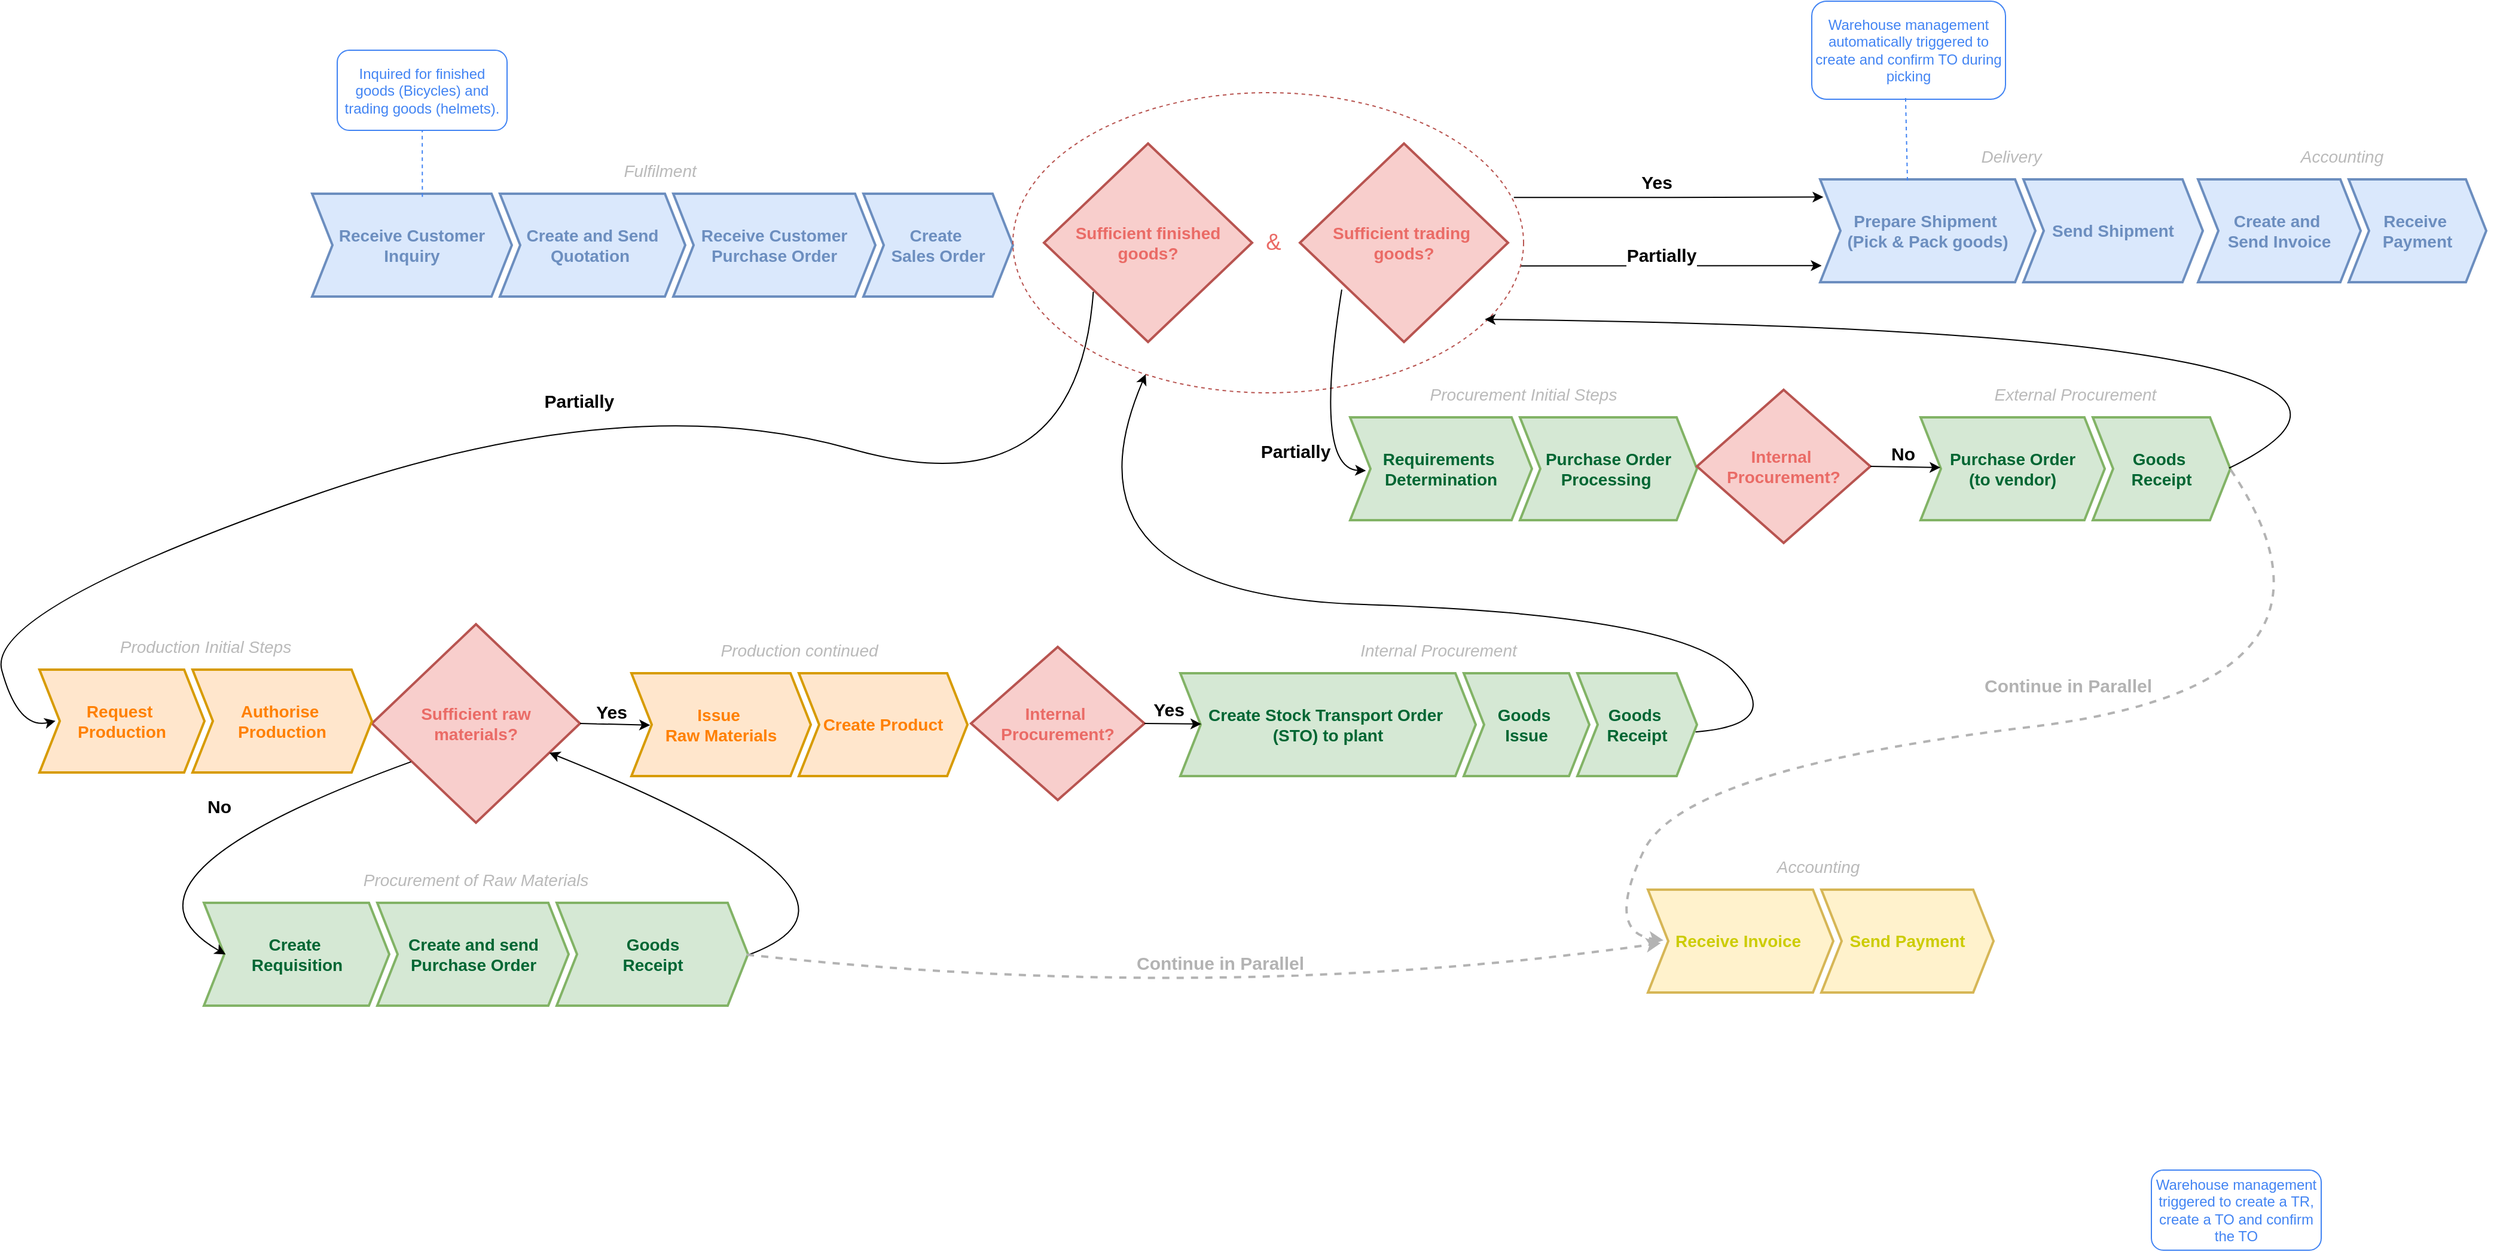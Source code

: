 <mxfile border="50" scale="3" compressed="false" locked="false" version="24.9.1">
  <diagram name="Blank" id="YmL12bMKpDGza6XwsDPr">
    <mxGraphModel dx="2492" dy="1316" grid="0" gridSize="10" guides="1" tooltips="1" connect="1" arrows="1" fold="1" page="0" pageScale="1" pageWidth="827" pageHeight="1169" background="none" math="1" shadow="0">
      <root>
        <mxCell id="X5NqExCQtvZxIxQ7pmgY-0" />
        <mxCell id="1" parent="X5NqExCQtvZxIxQ7pmgY-0" />
        <mxCell id="NjAqU9Y5rHBkyYTPuW-a-1" value="Fulfilment " style="swimlane;fontStyle=2;childLayout=stackLayout;horizontal=1;startSize=20;fillColor=none;horizontalStack=1;resizeParent=1;resizeParentMax=0;resizeLast=0;collapsible=0;marginBottom=0;swimlaneFillColor=none;strokeColor=none;fontFamily=Helvetica;fontSize=14;fontColor=#BABABA;points=[];verticalAlign=middle;stackBorder=10;stackSpacing=-10;resizable=1;" parent="1" vertex="1">
          <mxGeometry x="590" y="103" width="606" height="126" as="geometry" />
        </mxCell>
        <mxCell id="NjAqU9Y5rHBkyYTPuW-a-2" value="Receive Customer Inquiry" style="shape=step;perimeter=stepPerimeter;strokeColor=#6C8EBF;fontFamily=Helvetica;fontSize=14;fontColor=#6C8EBF;fillColor=#dae8fc;fixedSize=1;size=17;fontStyle=1;strokeWidth=2;spacingTop=0;points=[];align=center;horizontal=1;verticalAlign=middle;whiteSpace=wrap;" parent="NjAqU9Y5rHBkyYTPuW-a-1" vertex="1">
          <mxGeometry x="10" y="30" width="167" height="86" as="geometry" />
        </mxCell>
        <mxCell id="wIwEHspbKq6gu-qKWctF-2" value="Create and Send Quotation " style="shape=step;perimeter=stepPerimeter;strokeColor=#6C8EBF;fontFamily=Helvetica;fontSize=14;fontColor=#6C8EBF;fillColor=#dae8fc;fixedSize=1;size=17;fontStyle=1;strokeWidth=2;spacingTop=0;points=[];whiteSpace=wrap;" parent="NjAqU9Y5rHBkyYTPuW-a-1" vertex="1">
          <mxGeometry x="167" y="30" width="155" height="86" as="geometry" />
        </mxCell>
        <mxCell id="wIwEHspbKq6gu-qKWctF-6" value="Receive Customer Purchase Order" style="shape=step;perimeter=stepPerimeter;strokeColor=#6C8EBF;fontFamily=Helvetica;fontSize=14;fontColor=#6C8EBF;fillColor=#dae8fc;fixedSize=1;size=17;fontStyle=1;strokeWidth=2;spacingTop=0;points=[];whiteSpace=wrap;" parent="NjAqU9Y5rHBkyYTPuW-a-1" vertex="1">
          <mxGeometry x="312" y="30" width="169" height="86" as="geometry" />
        </mxCell>
        <mxCell id="wIwEHspbKq6gu-qKWctF-7" value="Create &#xa;Sales Order" style="shape=step;perimeter=stepPerimeter;strokeColor=#6C8EBF;fontFamily=Helvetica;fontSize=14;fontColor=#6C8EBF;fillColor=#dae8fc;fixedSize=1;size=17;fontStyle=1;strokeWidth=2;spacingTop=0;points=[];whiteSpace=wrap;" parent="NjAqU9Y5rHBkyYTPuW-a-1" vertex="1">
          <mxGeometry x="471" y="30" width="125" height="86" as="geometry" />
        </mxCell>
        <mxCell id="wIwEHspbKq6gu-qKWctF-3" value="&lt;span style=&quot;font-size: 14px;&quot;&gt;&lt;b style=&quot;&quot;&gt;&lt;font color=&quot;#ea6b66&quot;&gt;Sufficient finished goods?&lt;/font&gt;&lt;/b&gt;&lt;/span&gt;" style="rhombus;whiteSpace=wrap;html=1;fillColor=#f8cecc;strokeColor=#b85450;strokeWidth=2;" parent="1" vertex="1">
          <mxGeometry x="1212" y="91" width="174" height="166" as="geometry" />
        </mxCell>
        <mxCell id="UCvCHapo_F8oKqmNEIeb-1" value="" style="endArrow=none;dashed=1;html=1;rounded=0;exitX=0.552;exitY=0.03;exitDx=0;exitDy=0;exitPerimeter=0;fontColor=default;labelBackgroundColor=default;strokeColor=#4284F3;" parent="1" source="NjAqU9Y5rHBkyYTPuW-a-2" target="wIwEHspbKq6gu-qKWctF-10" edge="1">
          <mxGeometry width="50" height="50" relative="1" as="geometry">
            <mxPoint x="291.683" y="138.656" as="sourcePoint" />
            <mxPoint x="292" y="42" as="targetPoint" />
          </mxGeometry>
        </mxCell>
        <mxCell id="wIwEHspbKq6gu-qKWctF-10" value="&lt;font color=&quot;#4284f3&quot;&gt;Inquired for finished goods (Bicycles) and trading goods (helmets).&lt;/font&gt;" style="rounded=1;whiteSpace=wrap;html=1;strokeColor=#4284F3;" parent="1" vertex="1">
          <mxGeometry x="621" y="13" width="142" height="67" as="geometry" />
        </mxCell>
        <mxCell id="UCvCHapo_F8oKqmNEIeb-2" value="&lt;span style=&quot;font-size: 14px;&quot;&gt;&lt;b style=&quot;&quot;&gt;&lt;font color=&quot;#ea6b66&quot;&gt;Sufficient trading&amp;nbsp;&lt;/font&gt;&lt;/b&gt;&lt;/span&gt;&lt;div&gt;&lt;span style=&quot;font-size: 14px;&quot;&gt;&lt;b style=&quot;&quot;&gt;&lt;font color=&quot;#ea6b66&quot;&gt;goods?&lt;/font&gt;&lt;/b&gt;&lt;/span&gt;&lt;/div&gt;" style="rhombus;whiteSpace=wrap;html=1;fillColor=#f8cecc;strokeColor=#b85450;strokeWidth=2;" parent="1" vertex="1">
          <mxGeometry x="1426" y="91" width="174" height="166" as="geometry" />
        </mxCell>
        <mxCell id="UCvCHapo_F8oKqmNEIeb-7" value="Delivery" style="swimlane;fontStyle=2;childLayout=stackLayout;horizontal=1;startSize=20;fillColor=none;horizontalStack=1;resizeParent=1;resizeParentMax=0;resizeLast=0;collapsible=0;marginBottom=0;swimlaneFillColor=none;strokeColor=none;fontFamily=Helvetica;fontSize=14;fontColor=#BABABA;points=[];verticalAlign=middle;stackBorder=10;stackSpacing=-10;resizable=1;" parent="1" vertex="1">
          <mxGeometry x="1851" y="91" width="340" height="126" as="geometry" />
        </mxCell>
        <mxCell id="UCvCHapo_F8oKqmNEIeb-8" value="Prepare Shipment &#xa;(Pick &amp; Pack goods)" style="shape=step;perimeter=stepPerimeter;strokeColor=#6C8EBF;fontFamily=Helvetica;fontSize=14;fontColor=#6C8EBF;fillColor=#dae8fc;fixedSize=1;size=17;fontStyle=1;strokeWidth=2;spacingTop=0;points=[];align=center;horizontal=1;verticalAlign=middle;whiteSpace=wrap;" parent="UCvCHapo_F8oKqmNEIeb-7" vertex="1">
          <mxGeometry x="10" y="30" width="180" height="86" as="geometry" />
        </mxCell>
        <mxCell id="UCvCHapo_F8oKqmNEIeb-9" value="Send Shipment" style="shape=step;perimeter=stepPerimeter;strokeColor=#6C8EBF;fontFamily=Helvetica;fontSize=14;fontColor=#6C8EBF;fillColor=#dae8fc;fixedSize=1;size=17;fontStyle=1;strokeWidth=2;spacingTop=0;points=[];whiteSpace=wrap;" parent="UCvCHapo_F8oKqmNEIeb-7" vertex="1">
          <mxGeometry x="180" y="30" width="150" height="86" as="geometry" />
        </mxCell>
        <mxCell id="UCvCHapo_F8oKqmNEIeb-14" value="Accounting" style="swimlane;fontStyle=2;childLayout=stackLayout;horizontal=1;startSize=20;fillColor=none;horizontalStack=1;resizeParent=1;resizeParentMax=0;resizeLast=0;collapsible=0;marginBottom=0;swimlaneFillColor=none;strokeColor=none;fontFamily=Helvetica;fontSize=14;fontColor=#BABABA;points=[];verticalAlign=middle;stackBorder=10;stackSpacing=-10;resizable=1;" parent="1" vertex="1">
          <mxGeometry x="2167" y="91" width="261" height="126" as="geometry" />
        </mxCell>
        <mxCell id="UCvCHapo_F8oKqmNEIeb-15" value="Create and &#xa;Send Invoice" style="shape=step;perimeter=stepPerimeter;strokeColor=#6C8EBF;fontFamily=Helvetica;fontSize=14;fontColor=#6C8EBF;fillColor=#dae8fc;fixedSize=1;size=17;fontStyle=1;strokeWidth=2;spacingTop=0;points=[];align=center;horizontal=1;verticalAlign=middle;whiteSpace=wrap;" parent="UCvCHapo_F8oKqmNEIeb-14" vertex="1">
          <mxGeometry x="10" y="30" width="136" height="86" as="geometry" />
        </mxCell>
        <mxCell id="UCvCHapo_F8oKqmNEIeb-16" value="Receive &#xa;Payment" style="shape=step;perimeter=stepPerimeter;strokeColor=#6C8EBF;fontFamily=Helvetica;fontSize=14;fontColor=#6C8EBF;fillColor=#dae8fc;fixedSize=1;size=17;fontStyle=1;strokeWidth=2;spacingTop=0;points=[];whiteSpace=wrap;" parent="UCvCHapo_F8oKqmNEIeb-14" vertex="1">
          <mxGeometry x="136" y="30" width="115" height="86" as="geometry" />
        </mxCell>
        <mxCell id="UCvCHapo_F8oKqmNEIeb-20" value="Procurement Initial Steps" style="swimlane;fontStyle=2;childLayout=stackLayout;horizontal=1;startSize=20;fillColor=none;horizontalStack=1;resizeParent=1;resizeParentMax=0;resizeLast=0;collapsible=0;marginBottom=0;swimlaneFillColor=none;strokeColor=none;fontFamily=Helvetica;fontSize=14;fontColor=#BABABA;points=[];verticalAlign=middle;stackBorder=10;stackSpacing=-10;resizable=1;" parent="1" vertex="1">
          <mxGeometry x="1458" y="290" width="310" height="126" as="geometry" />
        </mxCell>
        <mxCell id="UCvCHapo_F8oKqmNEIeb-21" value="Requirements &#xa;Determination" style="shape=step;perimeter=stepPerimeter;strokeColor=#82b366;fontFamily=Helvetica;fontSize=14;fillColor=#d5e8d4;fixedSize=1;size=17;fontStyle=1;strokeWidth=2;spacingTop=0;points=[];align=center;horizontal=1;verticalAlign=middle;whiteSpace=wrap;fontColor=#006633;" parent="UCvCHapo_F8oKqmNEIeb-20" vertex="1">
          <mxGeometry x="10" y="30" width="152" height="86" as="geometry" />
        </mxCell>
        <mxCell id="UCvCHapo_F8oKqmNEIeb-22" value="Purchase Order Processing " style="shape=step;perimeter=stepPerimeter;strokeColor=#82b366;fontFamily=Helvetica;fontSize=14;fillColor=#d5e8d4;fixedSize=1;size=17;fontStyle=1;strokeWidth=2;spacingTop=0;points=[];whiteSpace=wrap;fontColor=#006633;" parent="UCvCHapo_F8oKqmNEIeb-20" vertex="1">
          <mxGeometry x="152" y="30" width="148" height="86" as="geometry" />
        </mxCell>
        <mxCell id="UCvCHapo_F8oKqmNEIeb-23" value="Internal Procurement" style="swimlane;fontStyle=2;childLayout=stackLayout;horizontal=1;startSize=20;fillColor=none;horizontalStack=1;resizeParent=1;resizeParentMax=0;resizeLast=0;collapsible=0;marginBottom=0;swimlaneFillColor=none;strokeColor=none;fontFamily=Helvetica;fontSize=14;fontColor=#BABABA;points=[];verticalAlign=middle;stackBorder=10;stackSpacing=-10;resizable=1;" parent="1" vertex="1">
          <mxGeometry x="1316" y="504" width="452" height="126" as="geometry" />
        </mxCell>
        <mxCell id="UCvCHapo_F8oKqmNEIeb-24" value="Create Stock Transport Order &#xa;(STO) to plant" style="shape=step;perimeter=stepPerimeter;strokeColor=#82b366;fontFamily=Helvetica;fontSize=14;fillColor=#d5e8d4;fixedSize=1;size=17;fontStyle=1;strokeWidth=2;spacingTop=0;points=[];align=center;horizontal=1;verticalAlign=middle;whiteSpace=wrap;fontColor=#006633;" parent="UCvCHapo_F8oKqmNEIeb-23" vertex="1">
          <mxGeometry x="10" y="30" width="247" height="86" as="geometry" />
        </mxCell>
        <mxCell id="UCvCHapo_F8oKqmNEIeb-25" value="Goods &#xa;Issue" style="shape=step;perimeter=stepPerimeter;strokeColor=#82b366;fontFamily=Helvetica;fontSize=14;fillColor=#d5e8d4;fixedSize=1;size=17;fontStyle=1;strokeWidth=2;spacingTop=0;points=[];whiteSpace=wrap;fontColor=#006633;" parent="UCvCHapo_F8oKqmNEIeb-23" vertex="1">
          <mxGeometry x="247" y="30" width="105" height="86" as="geometry" />
        </mxCell>
        <mxCell id="UCvCHapo_F8oKqmNEIeb-26" value="Goods &#xa;Receipt" style="shape=step;perimeter=stepPerimeter;strokeColor=#82b366;fontFamily=Helvetica;fontSize=14;fillColor=#d5e8d4;fixedSize=1;size=17;fontStyle=1;strokeWidth=2;spacingTop=0;points=[];whiteSpace=wrap;fontColor=#006633;" parent="UCvCHapo_F8oKqmNEIeb-23" vertex="1">
          <mxGeometry x="342" y="30" width="100" height="86" as="geometry" />
        </mxCell>
        <mxCell id="80jmbBOF15hoLSCKZqi4-10" value="External Procurement" style="swimlane;fontStyle=2;childLayout=stackLayout;horizontal=1;startSize=20;fillColor=none;horizontalStack=1;resizeParent=1;resizeParentMax=0;resizeLast=0;collapsible=0;marginBottom=0;swimlaneFillColor=none;strokeColor=none;fontFamily=Helvetica;fontSize=14;fontColor=#BABABA;points=[];verticalAlign=middle;stackBorder=10;stackSpacing=-10;resizable=1;" parent="1" vertex="1">
          <mxGeometry x="1935" y="290" width="279" height="126" as="geometry" />
        </mxCell>
        <mxCell id="80jmbBOF15hoLSCKZqi4-18" value="Purchase Order&#xa;(to vendor)" style="shape=step;perimeter=stepPerimeter;strokeColor=#82b366;fontFamily=Helvetica;fontSize=14;fillColor=#d5e8d4;fixedSize=1;size=17;fontStyle=1;strokeWidth=2;spacingTop=0;points=[];whiteSpace=wrap;fontColor=#006633;" parent="80jmbBOF15hoLSCKZqi4-10" vertex="1">
          <mxGeometry x="10" y="30" width="154" height="86" as="geometry" />
        </mxCell>
        <mxCell id="80jmbBOF15hoLSCKZqi4-19" value="Goods &#xa;Receipt" style="shape=step;perimeter=stepPerimeter;strokeColor=#82b366;fontFamily=Helvetica;fontSize=14;fillColor=#d5e8d4;fixedSize=1;size=17;fontStyle=1;strokeWidth=2;spacingTop=0;points=[];whiteSpace=wrap;fontColor=#006633;" parent="80jmbBOF15hoLSCKZqi4-10" vertex="1">
          <mxGeometry x="154" y="30" width="115" height="86" as="geometry" />
        </mxCell>
        <mxCell id="80jmbBOF15hoLSCKZqi4-15" value="Accounting " style="swimlane;fontStyle=2;childLayout=stackLayout;horizontal=1;startSize=20;fillColor=none;horizontalStack=1;resizeParent=1;resizeParentMax=0;resizeLast=0;collapsible=0;marginBottom=0;swimlaneFillColor=none;strokeColor=none;fontFamily=Helvetica;fontSize=14;fontColor=#BABABA;points=[];verticalAlign=middle;stackBorder=10;stackSpacing=-10;resizable=1;" parent="1" vertex="1">
          <mxGeometry x="1707" y="685" width="309" height="126" as="geometry" />
        </mxCell>
        <mxCell id="80jmbBOF15hoLSCKZqi4-16" value="Receive Invoice " style="shape=step;perimeter=stepPerimeter;strokeColor=#d6b656;fontFamily=Helvetica;fontSize=14;fillColor=#fff2cc;fixedSize=1;size=17;fontStyle=1;strokeWidth=2;spacingTop=0;points=[];align=center;horizontal=1;verticalAlign=middle;whiteSpace=wrap;fontColor=#CCCC00;" parent="80jmbBOF15hoLSCKZqi4-15" vertex="1">
          <mxGeometry x="10" y="30" width="155" height="86" as="geometry" />
        </mxCell>
        <mxCell id="80jmbBOF15hoLSCKZqi4-17" value="Send Payment" style="shape=step;perimeter=stepPerimeter;strokeColor=#d6b656;fontFamily=Helvetica;fontSize=14;fillColor=#fff2cc;fixedSize=1;size=17;fontStyle=1;strokeWidth=2;spacingTop=0;points=[];whiteSpace=wrap;fontColor=#CCCC00;" parent="80jmbBOF15hoLSCKZqi4-15" vertex="1">
          <mxGeometry x="155" y="30" width="144" height="86" as="geometry" />
        </mxCell>
        <mxCell id="80jmbBOF15hoLSCKZqi4-32" style="edgeStyle=orthogonalEdgeStyle;rounded=0;orthogonalLoop=1;jettySize=auto;html=1;exitX=0.981;exitY=0.349;exitDx=0;exitDy=0;exitPerimeter=0;entryX=0.015;entryY=0.172;entryDx=0;entryDy=0;entryPerimeter=0;" parent="1" source="5B3WHIaPC_8j0w-X7diw-1" target="UCvCHapo_F8oKqmNEIeb-8" edge="1">
          <mxGeometry relative="1" as="geometry">
            <mxPoint x="1617" y="136" as="sourcePoint" />
            <mxPoint x="1802" y="136" as="targetPoint" />
          </mxGeometry>
        </mxCell>
        <mxCell id="5B3WHIaPC_8j0w-X7diw-2" value="&lt;font style=&quot;font-size: 15px;&quot;&gt;&lt;b&gt;Yes&lt;/b&gt;&lt;/font&gt;" style="edgeLabel;html=1;align=center;verticalAlign=middle;resizable=0;points=[];" parent="80jmbBOF15hoLSCKZqi4-32" vertex="1" connectable="0">
          <mxGeometry x="-0.288" y="4" relative="1" as="geometry">
            <mxPoint x="27" y="-9" as="offset" />
          </mxGeometry>
        </mxCell>
        <mxCell id="80jmbBOF15hoLSCKZqi4-33" style="edgeStyle=orthogonalEdgeStyle;rounded=0;orthogonalLoop=1;jettySize=auto;html=1;exitX=0.994;exitY=0.577;exitDx=0;exitDy=0;exitPerimeter=0;entryX=0.007;entryY=0.839;entryDx=0;entryDy=0;entryPerimeter=0;" parent="1" source="5B3WHIaPC_8j0w-X7diw-1" target="UCvCHapo_F8oKqmNEIeb-8" edge="1">
          <mxGeometry relative="1" as="geometry">
            <mxPoint x="1615" y="193" as="sourcePoint" />
            <mxPoint x="1800" y="193" as="targetPoint" />
          </mxGeometry>
        </mxCell>
        <mxCell id="5B3WHIaPC_8j0w-X7diw-3" value="&lt;font style=&quot;font-size: 15px;&quot;&gt;&lt;b&gt;Partially&lt;/b&gt;&lt;/font&gt;" style="edgeLabel;html=1;align=center;verticalAlign=middle;resizable=0;points=[];" parent="80jmbBOF15hoLSCKZqi4-33" vertex="1" connectable="0">
          <mxGeometry x="-0.051" relative="1" as="geometry">
            <mxPoint x="-2" y="-10" as="offset" />
          </mxGeometry>
        </mxCell>
        <mxCell id="5B3WHIaPC_8j0w-X7diw-1" value="" style="ellipse;whiteSpace=wrap;html=1;fillColor=none;dashed=1;strokeColor=#b85450;" parent="1" vertex="1">
          <mxGeometry x="1186" y="48.5" width="427" height="251" as="geometry" />
        </mxCell>
        <mxCell id="5B3WHIaPC_8j0w-X7diw-10" value="&lt;font color=&quot;#ea6b66&quot; style=&quot;font-size: 19px;&quot;&gt;&amp;amp;&lt;/font&gt;" style="text;strokeColor=none;align=center;fillColor=none;html=1;verticalAlign=middle;whiteSpace=wrap;rounded=0;" parent="1" vertex="1">
          <mxGeometry x="1370" y="159" width="68" height="30" as="geometry" />
        </mxCell>
        <mxCell id="5B3WHIaPC_8j0w-X7diw-15" value="&lt;span style=&quot;font-size: 14px;&quot;&gt;&lt;b style=&quot;&quot;&gt;&lt;font color=&quot;#ea6b66&quot;&gt;Sufficient raw&lt;/font&gt;&lt;/b&gt;&lt;/span&gt;&lt;div&gt;&lt;span style=&quot;font-size: 14px;&quot;&gt;&lt;b style=&quot;&quot;&gt;&lt;font color=&quot;#ea6b66&quot;&gt;materials?&lt;/font&gt;&lt;/b&gt;&lt;/span&gt;&lt;/div&gt;" style="rhombus;whiteSpace=wrap;html=1;fillColor=#f8cecc;strokeColor=#b85450;strokeWidth=2;" parent="1" vertex="1">
          <mxGeometry x="650" y="493" width="174" height="166" as="geometry" />
        </mxCell>
        <mxCell id="5B3WHIaPC_8j0w-X7diw-16" value="&lt;span style=&quot;font-size: 14px;&quot;&gt;&lt;b style=&quot;&quot;&gt;&lt;font color=&quot;#ea6b66&quot;&gt;Internal&amp;nbsp;&lt;/font&gt;&lt;/b&gt;&lt;/span&gt;&lt;div&gt;&lt;span style=&quot;font-size: 14px;&quot;&gt;&lt;b style=&quot;&quot;&gt;&lt;font color=&quot;#ea6b66&quot;&gt;Procurement?&lt;/font&gt;&lt;/b&gt;&lt;/span&gt;&lt;/div&gt;" style="rhombus;whiteSpace=wrap;html=1;fillColor=#f8cecc;strokeColor=#b85450;strokeWidth=2;" parent="1" vertex="1">
          <mxGeometry x="1758" y="297" width="145" height="128" as="geometry" />
        </mxCell>
        <mxCell id="5B3WHIaPC_8j0w-X7diw-19" value="Production Initial Steps" style="swimlane;fontStyle=2;childLayout=stackLayout;horizontal=1;startSize=20;fillColor=none;horizontalStack=1;resizeParent=1;resizeParentMax=0;resizeLast=0;collapsible=0;marginBottom=0;swimlaneFillColor=none;strokeColor=none;fontFamily=Helvetica;fontSize=14;fontColor=#BABABA;points=[];verticalAlign=middle;stackBorder=10;stackSpacing=-10;resizable=1;" parent="1" vertex="1">
          <mxGeometry x="362" y="501" width="298" height="126" as="geometry" />
        </mxCell>
        <mxCell id="5B3WHIaPC_8j0w-X7diw-20" value="Request &#xa;Production" style="shape=step;perimeter=stepPerimeter;strokeColor=#d79b00;fontFamily=Helvetica;fontSize=14;fillColor=#ffe6cc;fixedSize=1;size=17;fontStyle=1;strokeWidth=2;spacingTop=0;points=[];whiteSpace=wrap;fontColor=#FF8000;" parent="5B3WHIaPC_8j0w-X7diw-19" vertex="1">
          <mxGeometry x="10" y="30" width="138" height="86" as="geometry" />
        </mxCell>
        <mxCell id="5B3WHIaPC_8j0w-X7diw-21" value="Authorise &#xa;Production" style="shape=step;perimeter=stepPerimeter;strokeColor=#d79b00;fontFamily=Helvetica;fontSize=14;fillColor=#ffe6cc;fixedSize=1;size=17;fontStyle=1;strokeWidth=2;spacingTop=0;points=[];whiteSpace=wrap;fontColor=#FF8000;" parent="5B3WHIaPC_8j0w-X7diw-19" vertex="1">
          <mxGeometry x="138" y="30" width="150" height="86" as="geometry" />
        </mxCell>
        <mxCell id="5B3WHIaPC_8j0w-X7diw-22" value="Procurement of Raw Materials" style="swimlane;fontStyle=2;childLayout=stackLayout;horizontal=1;startSize=20;fillColor=none;horizontalStack=1;resizeParent=1;resizeParentMax=0;resizeLast=0;collapsible=0;marginBottom=0;swimlaneFillColor=none;strokeColor=none;fontFamily=Helvetica;fontSize=14;fontColor=#BABABA;points=[];verticalAlign=middle;stackBorder=10;stackSpacing=-10;resizable=1;" parent="1" vertex="1">
          <mxGeometry x="499.5" y="696" width="475" height="126" as="geometry" />
        </mxCell>
        <mxCell id="5B3WHIaPC_8j0w-X7diw-23" value="Create &#xa;Requisition" style="shape=step;perimeter=stepPerimeter;strokeColor=#82b366;fontFamily=Helvetica;fontSize=14;fillColor=#d5e8d4;fixedSize=1;size=17;fontStyle=1;strokeWidth=2;spacingTop=0;points=[];align=center;horizontal=1;verticalAlign=middle;whiteSpace=wrap;fontColor=#006633;" parent="5B3WHIaPC_8j0w-X7diw-22" vertex="1">
          <mxGeometry x="10" y="30" width="155" height="86" as="geometry" />
        </mxCell>
        <mxCell id="5B3WHIaPC_8j0w-X7diw-24" value="Create and send&#xa;Purchase Order" style="shape=step;perimeter=stepPerimeter;strokeColor=#82b366;fontFamily=Helvetica;fontSize=14;fillColor=#d5e8d4;fixedSize=1;size=17;fontStyle=1;strokeWidth=2;spacingTop=0;points=[];whiteSpace=wrap;fontColor=#006633;" parent="5B3WHIaPC_8j0w-X7diw-22" vertex="1">
          <mxGeometry x="155" y="30" width="160" height="86" as="geometry" />
        </mxCell>
        <mxCell id="5B3WHIaPC_8j0w-X7diw-40" value="Goods&#xa;Receipt" style="shape=step;perimeter=stepPerimeter;strokeColor=#82b366;fontFamily=Helvetica;fontSize=14;fillColor=#d5e8d4;fixedSize=1;size=17;fontStyle=1;strokeWidth=2;spacingTop=0;points=[];whiteSpace=wrap;fontColor=#006633;" parent="5B3WHIaPC_8j0w-X7diw-22" vertex="1">
          <mxGeometry x="305" y="30" width="160" height="86" as="geometry" />
        </mxCell>
        <mxCell id="5B3WHIaPC_8j0w-X7diw-25" value="Production continued" style="swimlane;fontStyle=2;childLayout=stackLayout;horizontal=1;startSize=20;fillColor=none;horizontalStack=1;resizeParent=1;resizeParentMax=0;resizeLast=0;collapsible=0;marginBottom=0;swimlaneFillColor=none;strokeColor=none;fontFamily=Helvetica;fontSize=14;fontColor=#BABABA;points=[];verticalAlign=middle;stackBorder=10;stackSpacing=-10;resizable=1;" parent="1" vertex="1">
          <mxGeometry x="857" y="504" width="301" height="126" as="geometry" />
        </mxCell>
        <mxCell id="5B3WHIaPC_8j0w-X7diw-26" value="Issue &#xa;Raw Materials" style="shape=step;perimeter=stepPerimeter;strokeColor=#d79b00;fontFamily=Helvetica;fontSize=14;fillColor=#ffe6cc;fixedSize=1;size=17;fontStyle=1;strokeWidth=2;spacingTop=0;points=[];whiteSpace=wrap;fontColor=#FF8000;" parent="5B3WHIaPC_8j0w-X7diw-25" vertex="1">
          <mxGeometry x="10" y="30" width="150" height="86" as="geometry" />
        </mxCell>
        <mxCell id="5B3WHIaPC_8j0w-X7diw-27" value="Create Product" style="shape=step;perimeter=stepPerimeter;strokeColor=#d79b00;fontFamily=Helvetica;fontSize=14;fillColor=#ffe6cc;fixedSize=1;size=17;fontStyle=1;strokeWidth=2;spacingTop=0;points=[];whiteSpace=wrap;fontColor=#FF8000;" parent="5B3WHIaPC_8j0w-X7diw-25" vertex="1">
          <mxGeometry x="150" y="30" width="141" height="86" as="geometry" />
        </mxCell>
        <mxCell id="5B3WHIaPC_8j0w-X7diw-30" value="" style="edgeStyle=none;orthogonalLoop=1;jettySize=auto;html=1;rounded=0;curved=1;exitX=0.201;exitY=0.736;exitDx=0;exitDy=0;exitPerimeter=0;entryX=0.087;entryY=0.519;entryDx=0;entryDy=0;entryPerimeter=0;" parent="1" source="UCvCHapo_F8oKqmNEIeb-2" target="UCvCHapo_F8oKqmNEIeb-21" edge="1">
          <mxGeometry width="80" relative="1" as="geometry">
            <mxPoint x="2096" y="474" as="sourcePoint" />
            <mxPoint x="1582" y="482" as="targetPoint" />
            <Array as="points">
              <mxPoint x="1437" y="363" />
            </Array>
          </mxGeometry>
        </mxCell>
        <mxCell id="5B3WHIaPC_8j0w-X7diw-31" value="&lt;font style=&quot;font-size: 15px;&quot;&gt;&lt;b&gt;Partially&lt;/b&gt;&lt;/font&gt;" style="edgeLabel;html=1;align=center;verticalAlign=middle;resizable=0;points=[];" parent="5B3WHIaPC_8j0w-X7diw-30" vertex="1" connectable="0">
          <mxGeometry x="-0.261" y="1" relative="1" as="geometry">
            <mxPoint x="-29" y="63" as="offset" />
          </mxGeometry>
        </mxCell>
        <mxCell id="5B3WHIaPC_8j0w-X7diw-33" value="" style="edgeStyle=none;orthogonalLoop=1;jettySize=auto;html=1;rounded=0;curved=1;exitX=0.237;exitY=0.747;exitDx=0;exitDy=0;exitPerimeter=0;entryX=0.097;entryY=0.499;entryDx=0;entryDy=0;entryPerimeter=0;" parent="1" source="wIwEHspbKq6gu-qKWctF-3" target="5B3WHIaPC_8j0w-X7diw-20" edge="1">
          <mxGeometry width="80" relative="1" as="geometry">
            <mxPoint x="1308" y="397" as="sourcePoint" />
            <mxPoint x="475" y="665" as="targetPoint" />
            <Array as="points">
              <mxPoint x="1240" y="400" />
              <mxPoint x="862" y="293" />
              <mxPoint x="327" y="482" />
              <mxPoint x="354" y="581" />
            </Array>
          </mxGeometry>
        </mxCell>
        <mxCell id="5B3WHIaPC_8j0w-X7diw-35" value="&lt;font style=&quot;font-size: 15px;&quot;&gt;&lt;b&gt;Partially&amp;nbsp;&lt;/b&gt;&lt;/font&gt;" style="edgeLabel;html=1;align=center;verticalAlign=middle;resizable=0;points=[];" parent="5B3WHIaPC_8j0w-X7diw-33" vertex="1" connectable="0">
          <mxGeometry x="-0.07" y="-4" relative="1" as="geometry">
            <mxPoint x="-20" y="11" as="offset" />
          </mxGeometry>
        </mxCell>
        <mxCell id="5B3WHIaPC_8j0w-X7diw-34" value="" style="edgeStyle=none;orthogonalLoop=1;jettySize=auto;html=1;rounded=0;curved=1;dashed=1;strokeColor=#B3B3B3;strokeWidth=2;exitX=1.003;exitY=0.511;exitDx=0;exitDy=0;exitPerimeter=0;entryX=0.084;entryY=0.493;entryDx=0;entryDy=0;entryPerimeter=0;" parent="1" source="80jmbBOF15hoLSCKZqi4-19" target="80jmbBOF15hoLSCKZqi4-16" edge="1">
          <mxGeometry width="80" relative="1" as="geometry">
            <mxPoint x="2607" y="587" as="sourcePoint" />
            <mxPoint x="2217" y="804" as="targetPoint" />
            <Array as="points">
              <mxPoint x="2326" y="544" />
              <mxPoint x="1746" y="614" />
              <mxPoint x="1681" y="751" />
            </Array>
          </mxGeometry>
        </mxCell>
        <mxCell id="iS7NpB1XGk3Hi0MDuRae-2" value="&lt;font color=&quot;#b3b3b3&quot; style=&quot;font-size: 15px;&quot;&gt;&lt;b&gt;Continue in Parallel&lt;/b&gt;&lt;/font&gt;" style="edgeLabel;html=1;align=center;verticalAlign=middle;resizable=0;points=[];" parent="5B3WHIaPC_8j0w-X7diw-34" vertex="1" connectable="0">
          <mxGeometry x="-0.409" y="-32" relative="1" as="geometry">
            <mxPoint x="-176" y="22" as="offset" />
          </mxGeometry>
        </mxCell>
        <mxCell id="5B3WHIaPC_8j0w-X7diw-36" value="" style="edgeStyle=none;orthogonalLoop=1;jettySize=auto;html=1;rounded=0;curved=1;exitX=1;exitY=0.5;exitDx=0;exitDy=0;entryX=0.104;entryY=0.505;entryDx=0;entryDy=0;entryPerimeter=0;" parent="1" source="5B3WHIaPC_8j0w-X7diw-15" target="5B3WHIaPC_8j0w-X7diw-26" edge="1">
          <mxGeometry width="80" relative="1" as="geometry">
            <mxPoint x="983" y="699" as="sourcePoint" />
            <mxPoint x="1063" y="699" as="targetPoint" />
            <Array as="points" />
          </mxGeometry>
        </mxCell>
        <mxCell id="5B3WHIaPC_8j0w-X7diw-37" value="&lt;font style=&quot;font-size: 15px;&quot;&gt;&lt;b&gt;Yes&lt;/b&gt;&lt;/font&gt;" style="edgeLabel;html=1;align=center;verticalAlign=middle;resizable=0;points=[];" parent="5B3WHIaPC_8j0w-X7diw-36" vertex="1" connectable="0">
          <mxGeometry x="0.035" y="6" relative="1" as="geometry">
            <mxPoint x="-5" y="-5" as="offset" />
          </mxGeometry>
        </mxCell>
        <mxCell id="5B3WHIaPC_8j0w-X7diw-38" value="" style="edgeStyle=none;orthogonalLoop=1;jettySize=auto;html=1;rounded=0;curved=1;exitX=0.188;exitY=0.693;exitDx=0;exitDy=0;exitPerimeter=0;entryX=0.117;entryY=0.502;entryDx=0;entryDy=0;entryPerimeter=0;" parent="1" source="5B3WHIaPC_8j0w-X7diw-15" target="5B3WHIaPC_8j0w-X7diw-23" edge="1">
          <mxGeometry width="80" relative="1" as="geometry">
            <mxPoint x="678.722" y="804.996" as="sourcePoint" />
            <mxPoint x="664" y="1011.69" as="targetPoint" />
            <Array as="points">
              <mxPoint x="416" y="705" />
            </Array>
          </mxGeometry>
        </mxCell>
        <mxCell id="5B3WHIaPC_8j0w-X7diw-39" value="&lt;font style=&quot;font-size: 15px;&quot;&gt;&lt;b&gt;No&lt;/b&gt;&lt;/font&gt;" style="edgeLabel;html=1;align=center;verticalAlign=middle;resizable=0;points=[];" parent="5B3WHIaPC_8j0w-X7diw-38" vertex="1" connectable="0">
          <mxGeometry x="-0.218" y="-1" relative="1" as="geometry">
            <mxPoint x="-9" y="-18" as="offset" />
          </mxGeometry>
        </mxCell>
        <mxCell id="5B3WHIaPC_8j0w-X7diw-41" value="" style="edgeStyle=none;orthogonalLoop=1;jettySize=auto;html=1;rounded=0;curved=1;exitX=0.996;exitY=0.51;exitDx=0;exitDy=0;exitPerimeter=0;" parent="1" source="5B3WHIaPC_8j0w-X7diw-40" target="5B3WHIaPC_8j0w-X7diw-15" edge="1">
          <mxGeometry width="80" relative="1" as="geometry">
            <mxPoint x="1123" y="954" as="sourcePoint" />
            <mxPoint x="943" y="843" as="targetPoint" />
            <Array as="points">
              <mxPoint x="1100" y="721" />
            </Array>
          </mxGeometry>
        </mxCell>
        <mxCell id="5B3WHIaPC_8j0w-X7diw-42" value="" style="edgeStyle=none;orthogonalLoop=1;jettySize=auto;html=1;rounded=0;curved=1;dashed=1;strokeColor=#B3B3B3;strokeWidth=2;exitX=0.994;exitY=0.504;exitDx=0;exitDy=0;exitPerimeter=0;entryX=0.069;entryY=0.52;entryDx=0;entryDy=0;entryPerimeter=0;" parent="1" source="5B3WHIaPC_8j0w-X7diw-40" target="80jmbBOF15hoLSCKZqi4-16" edge="1">
          <mxGeometry width="80" relative="1" as="geometry">
            <mxPoint x="1623" y="951" as="sourcePoint" />
            <mxPoint x="1881" y="906" as="targetPoint" />
            <Array as="points">
              <mxPoint x="1357" y="812" />
            </Array>
          </mxGeometry>
        </mxCell>
        <mxCell id="iS7NpB1XGk3Hi0MDuRae-1" value="&lt;span style=&quot;color: rgba(0, 0, 0, 0); font-family: monospace; font-size: 0px; text-align: start;&quot;&gt;%3CmxGraphModel%3E%3Croot%3E%3CmxCell%20id%3D%220%22%2F%3E%3CmxCell%20id%3D%221%22%20parent%3D%220%22%2F%3E%3CmxCell%20id%3D%222%22%20value%3D%22%26lt%3Bfont%20color%3D%26quot%3B%23b3b3b3%26quot%3B%20style%3D%26quot%3Bfont-size%3A%2015px%3B%26quot%3B%26gt%3B%26lt%3Bb%26gt%3BContinue%20in%20Parallel%26lt%3B%2Fb%26gt%3B%26lt%3B%2Ffont%26gt%3B%22%20style%3D%22edgeLabel%3Bhtml%3D1%3Balign%3Dcenter%3BverticalAlign%3Dmiddle%3Bresizable%3D0%3Bpoints%3D%5B%5D%3B%22%20vertex%3D%221%22%20connectable%3D%220%22%20parent%3D%221%22%3E%3CmxGeometry%20x%3D%222084.672%22%20y%3D%22538.704%22%20as%3D%22geometry%22%2F%3E%3C%2FmxCell%3E%3C%2Froot%3E%3C%2FmxGraphModel%3E&lt;/span&gt;" style="edgeLabel;html=1;align=center;verticalAlign=middle;resizable=0;points=[];" parent="5B3WHIaPC_8j0w-X7diw-42" vertex="1" connectable="0">
          <mxGeometry x="0.199" y="27" relative="1" as="geometry">
            <mxPoint x="-62" y="-5" as="offset" />
          </mxGeometry>
        </mxCell>
        <mxCell id="5B3WHIaPC_8j0w-X7diw-43" value="" style="edgeStyle=none;orthogonalLoop=1;jettySize=auto;html=1;rounded=0;curved=1;exitX=1;exitY=0.5;exitDx=0;exitDy=0;" parent="1" source="5B3WHIaPC_8j0w-X7diw-16" target="80jmbBOF15hoLSCKZqi4-18" edge="1">
          <mxGeometry width="80" relative="1" as="geometry">
            <mxPoint x="2104" y="553" as="sourcePoint" />
            <mxPoint x="2184" y="553" as="targetPoint" />
            <Array as="points" />
          </mxGeometry>
        </mxCell>
        <mxCell id="5B3WHIaPC_8j0w-X7diw-44" value="&lt;font style=&quot;font-size: 15px;&quot;&gt;&lt;b&gt;No&lt;/b&gt;&lt;/font&gt;" style="edgeLabel;html=1;align=center;verticalAlign=middle;resizable=0;points=[];" parent="5B3WHIaPC_8j0w-X7diw-43" vertex="1" connectable="0">
          <mxGeometry x="0.36" relative="1" as="geometry">
            <mxPoint x="-13" y="-12" as="offset" />
          </mxGeometry>
        </mxCell>
        <mxCell id="5B3WHIaPC_8j0w-X7diw-45" value="&lt;span style=&quot;font-size: 14px;&quot;&gt;&lt;b style=&quot;&quot;&gt;&lt;font color=&quot;#ea6b66&quot;&gt;Internal&amp;nbsp;&lt;/font&gt;&lt;/b&gt;&lt;/span&gt;&lt;div&gt;&lt;span style=&quot;font-size: 14px;&quot;&gt;&lt;b style=&quot;&quot;&gt;&lt;font color=&quot;#ea6b66&quot;&gt;Procurement?&lt;/font&gt;&lt;/b&gt;&lt;/span&gt;&lt;/div&gt;" style="rhombus;whiteSpace=wrap;html=1;fillColor=#f8cecc;strokeColor=#b85450;strokeWidth=2;" parent="1" vertex="1">
          <mxGeometry x="1151" y="512" width="145" height="128" as="geometry" />
        </mxCell>
        <mxCell id="5B3WHIaPC_8j0w-X7diw-46" value="" style="edgeStyle=none;orthogonalLoop=1;jettySize=auto;html=1;rounded=0;curved=1;entryX=0.071;entryY=0.494;entryDx=0;entryDy=0;entryPerimeter=0;exitX=1;exitY=0.5;exitDx=0;exitDy=0;" parent="1" source="5B3WHIaPC_8j0w-X7diw-45" target="UCvCHapo_F8oKqmNEIeb-24" edge="1">
          <mxGeometry width="80" relative="1" as="geometry">
            <mxPoint x="1304" y="739" as="sourcePoint" />
            <mxPoint x="1354" y="746" as="targetPoint" />
            <Array as="points" />
          </mxGeometry>
        </mxCell>
        <mxCell id="5B3WHIaPC_8j0w-X7diw-47" value="&lt;font style=&quot;font-size: 15px;&quot;&gt;&lt;b&gt;Yes&lt;/b&gt;&lt;/font&gt;" style="edgeLabel;html=1;align=center;verticalAlign=middle;resizable=0;points=[];" parent="5B3WHIaPC_8j0w-X7diw-46" vertex="1" connectable="0">
          <mxGeometry x="-0.541" relative="1" as="geometry">
            <mxPoint x="9" y="-12" as="offset" />
          </mxGeometry>
        </mxCell>
        <mxCell id="5B3WHIaPC_8j0w-X7diw-49" value="&lt;font color=&quot;#4284f3&quot;&gt;Warehouse management automatically triggered to create and confirm TO during picking&lt;/font&gt;" style="rounded=1;whiteSpace=wrap;html=1;strokeColor=#4284F3;" parent="1" vertex="1">
          <mxGeometry x="1854" y="-28" width="162" height="82" as="geometry" />
        </mxCell>
        <mxCell id="5B3WHIaPC_8j0w-X7diw-50" value="" style="endArrow=none;dashed=1;html=1;rounded=0;fontColor=default;labelBackgroundColor=default;strokeColor=#4284F3;" parent="1" edge="1">
          <mxGeometry width="50" height="50" relative="1" as="geometry">
            <mxPoint x="1934" y="122" as="sourcePoint" />
            <mxPoint x="1932.41" y="51" as="targetPoint" />
          </mxGeometry>
        </mxCell>
        <mxCell id="5B3WHIaPC_8j0w-X7diw-51" value="" style="edgeStyle=none;orthogonalLoop=1;jettySize=auto;html=1;rounded=0;curved=1;entryX=0.924;entryY=0.755;entryDx=0;entryDy=0;entryPerimeter=0;exitX=0.991;exitY=0.494;exitDx=0;exitDy=0;exitPerimeter=0;" parent="1" source="80jmbBOF15hoLSCKZqi4-19" target="5B3WHIaPC_8j0w-X7diw-1" edge="1">
          <mxGeometry width="80" relative="1" as="geometry">
            <mxPoint x="2335" y="384" as="sourcePoint" />
            <mxPoint x="1889" y="289" as="targetPoint" />
            <Array as="points">
              <mxPoint x="2439" y="248" />
            </Array>
          </mxGeometry>
        </mxCell>
        <mxCell id="5B3WHIaPC_8j0w-X7diw-52" value="" style="edgeStyle=none;orthogonalLoop=1;jettySize=auto;html=1;rounded=0;curved=1;entryX=0.26;entryY=0.938;entryDx=0;entryDy=0;entryPerimeter=0;exitX=0.988;exitY=0.571;exitDx=0;exitDy=0;exitPerimeter=0;" parent="1" source="UCvCHapo_F8oKqmNEIeb-26" target="5B3WHIaPC_8j0w-X7diw-1" edge="1">
          <mxGeometry width="80" relative="1" as="geometry">
            <mxPoint x="1815" y="725" as="sourcePoint" />
            <mxPoint x="1475" y="579" as="targetPoint" />
            <Array as="points">
              <mxPoint x="1834" y="577" />
              <mxPoint x="1741" y="485" />
              <mxPoint x="1218" y="468" />
            </Array>
          </mxGeometry>
        </mxCell>
        <mxCell id="5B3WHIaPC_8j0w-X7diw-53" value="&lt;font color=&quot;#4284f3&quot;&gt;Warehouse management triggered to create a TR, create a TO and confirm the TO&lt;/font&gt;" style="rounded=1;whiteSpace=wrap;html=1;strokeColor=#4284F3;" parent="1" vertex="1">
          <mxGeometry x="2138" y="949.5" width="142" height="67" as="geometry" />
        </mxCell>
        <mxCell id="QngdXd8b-W-Yvp6lOYoR-2" value="&lt;font color=&quot;#b3b3b3&quot; style=&quot;font-size: 15px;&quot;&gt;&lt;b&gt;Continue in Parallel&lt;/b&gt;&lt;/font&gt;" style="edgeLabel;html=1;align=center;verticalAlign=middle;resizable=0;points=[];" vertex="1" connectable="0" parent="1">
          <mxGeometry x="1353.002" y="771.004" as="geometry">
            <mxPoint x="6" y="5" as="offset" />
          </mxGeometry>
        </mxCell>
      </root>
    </mxGraphModel>
  </diagram>
</mxfile>
